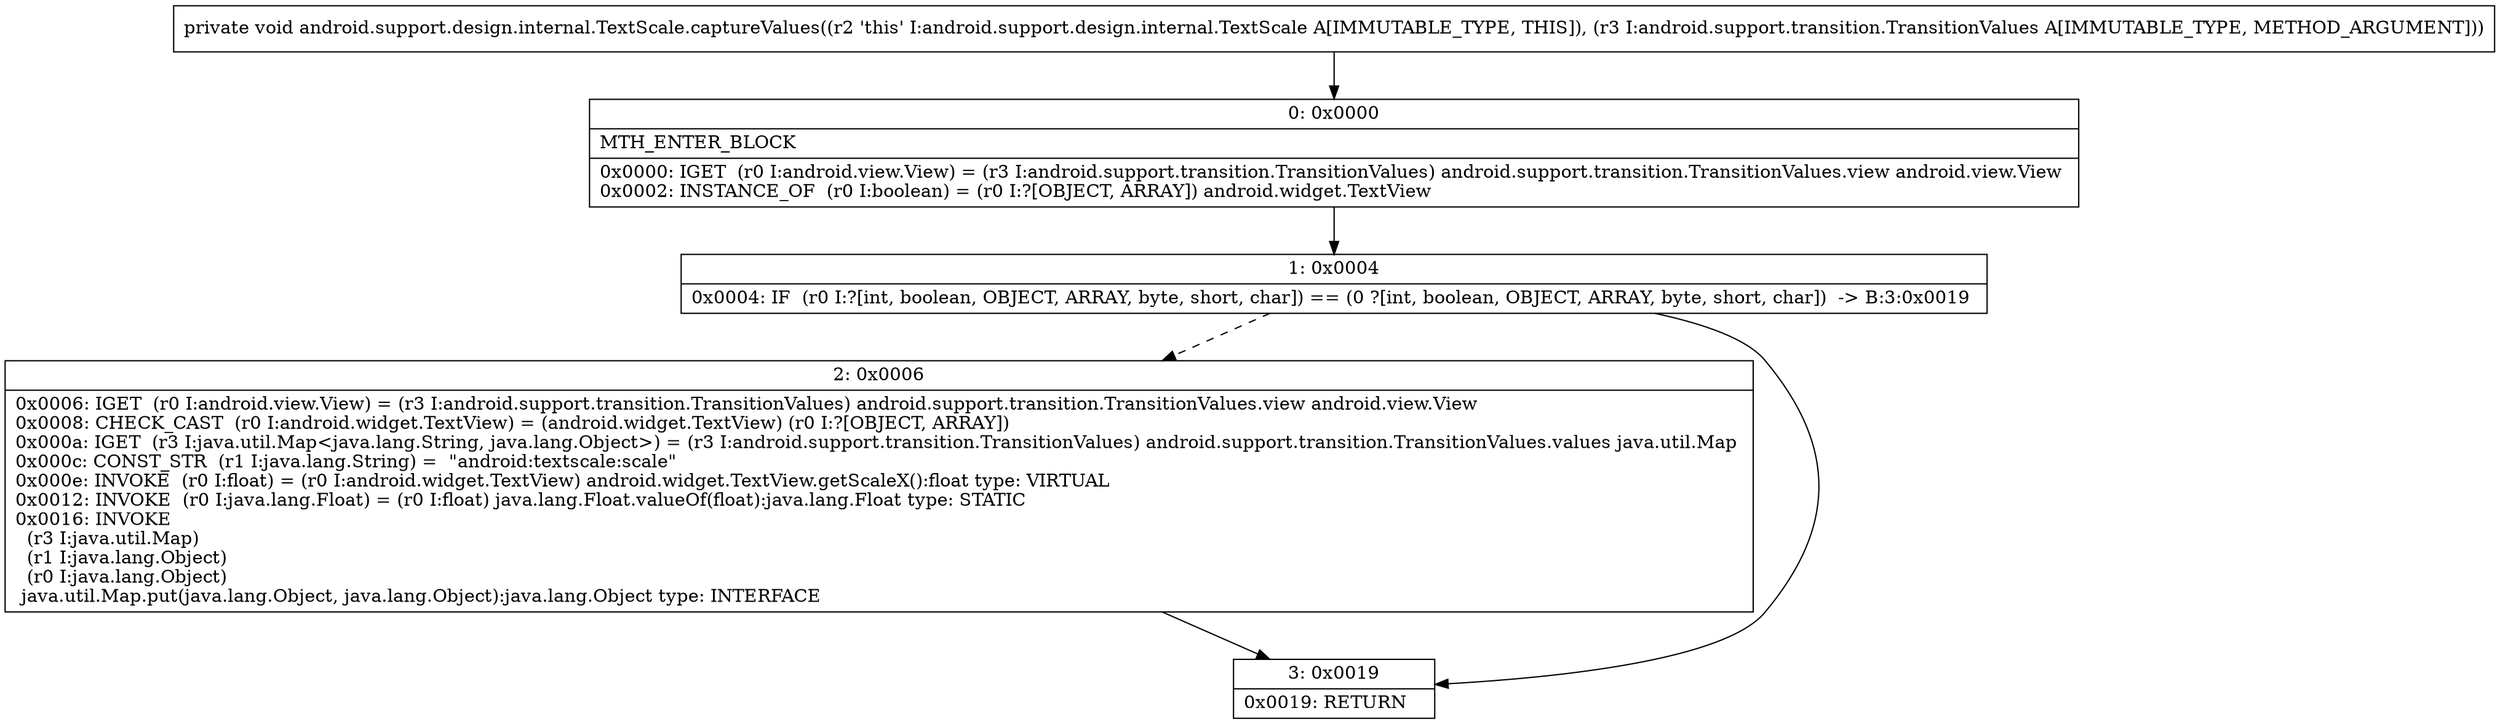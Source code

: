 digraph "CFG forandroid.support.design.internal.TextScale.captureValues(Landroid\/support\/transition\/TransitionValues;)V" {
Node_0 [shape=record,label="{0\:\ 0x0000|MTH_ENTER_BLOCK\l|0x0000: IGET  (r0 I:android.view.View) = (r3 I:android.support.transition.TransitionValues) android.support.transition.TransitionValues.view android.view.View \l0x0002: INSTANCE_OF  (r0 I:boolean) = (r0 I:?[OBJECT, ARRAY]) android.widget.TextView \l}"];
Node_1 [shape=record,label="{1\:\ 0x0004|0x0004: IF  (r0 I:?[int, boolean, OBJECT, ARRAY, byte, short, char]) == (0 ?[int, boolean, OBJECT, ARRAY, byte, short, char])  \-\> B:3:0x0019 \l}"];
Node_2 [shape=record,label="{2\:\ 0x0006|0x0006: IGET  (r0 I:android.view.View) = (r3 I:android.support.transition.TransitionValues) android.support.transition.TransitionValues.view android.view.View \l0x0008: CHECK_CAST  (r0 I:android.widget.TextView) = (android.widget.TextView) (r0 I:?[OBJECT, ARRAY]) \l0x000a: IGET  (r3 I:java.util.Map\<java.lang.String, java.lang.Object\>) = (r3 I:android.support.transition.TransitionValues) android.support.transition.TransitionValues.values java.util.Map \l0x000c: CONST_STR  (r1 I:java.lang.String) =  \"android:textscale:scale\" \l0x000e: INVOKE  (r0 I:float) = (r0 I:android.widget.TextView) android.widget.TextView.getScaleX():float type: VIRTUAL \l0x0012: INVOKE  (r0 I:java.lang.Float) = (r0 I:float) java.lang.Float.valueOf(float):java.lang.Float type: STATIC \l0x0016: INVOKE  \l  (r3 I:java.util.Map)\l  (r1 I:java.lang.Object)\l  (r0 I:java.lang.Object)\l java.util.Map.put(java.lang.Object, java.lang.Object):java.lang.Object type: INTERFACE \l}"];
Node_3 [shape=record,label="{3\:\ 0x0019|0x0019: RETURN   \l}"];
MethodNode[shape=record,label="{private void android.support.design.internal.TextScale.captureValues((r2 'this' I:android.support.design.internal.TextScale A[IMMUTABLE_TYPE, THIS]), (r3 I:android.support.transition.TransitionValues A[IMMUTABLE_TYPE, METHOD_ARGUMENT])) }"];
MethodNode -> Node_0;
Node_0 -> Node_1;
Node_1 -> Node_2[style=dashed];
Node_1 -> Node_3;
Node_2 -> Node_3;
}

